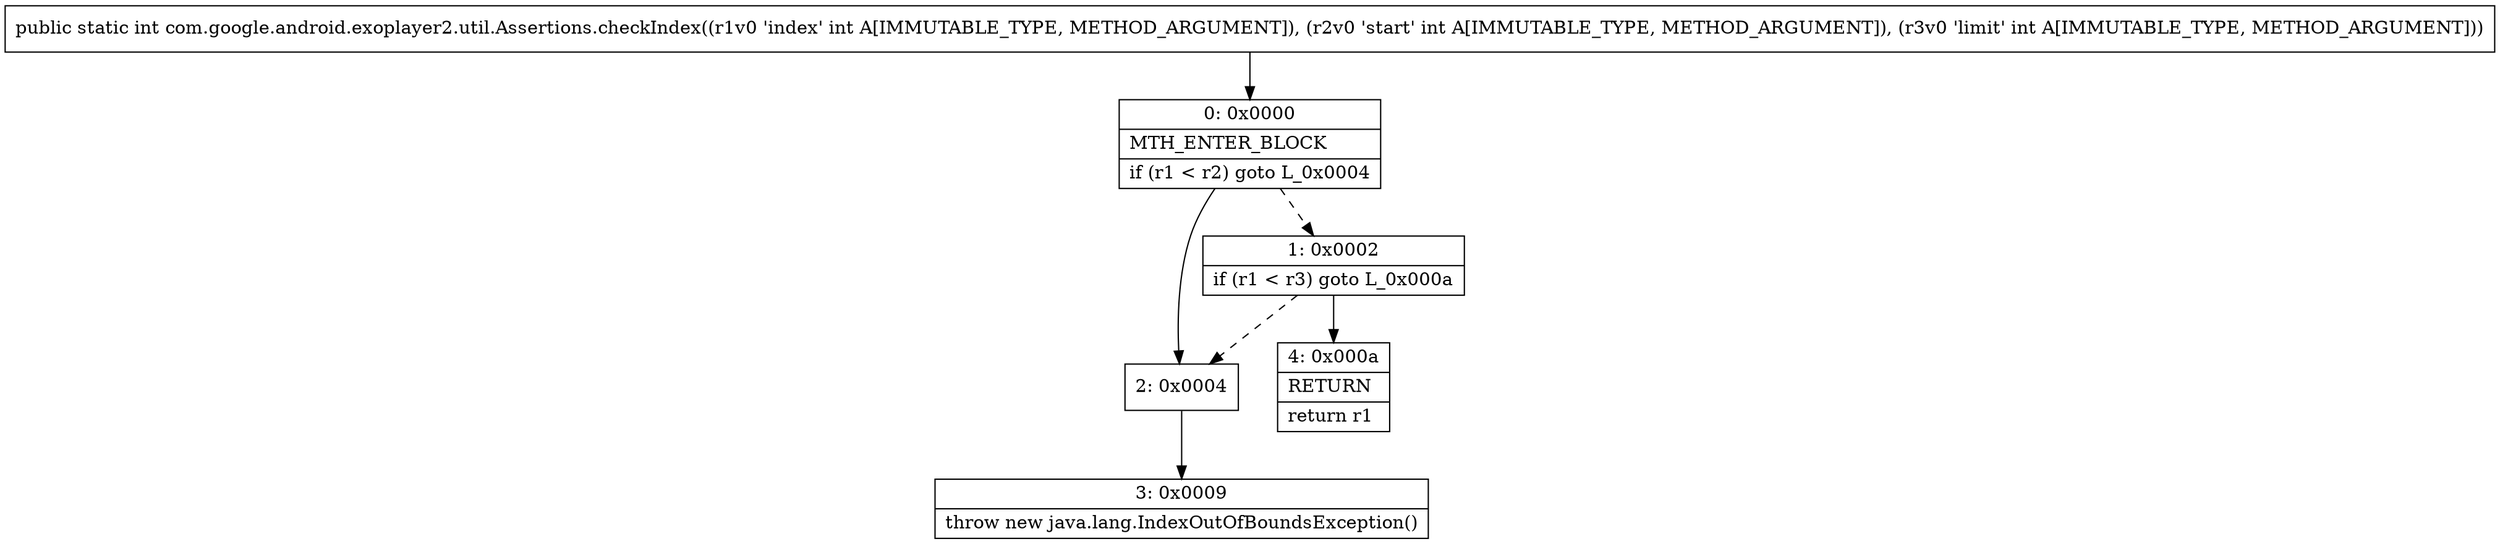 digraph "CFG forcom.google.android.exoplayer2.util.Assertions.checkIndex(III)I" {
Node_0 [shape=record,label="{0\:\ 0x0000|MTH_ENTER_BLOCK\l|if (r1 \< r2) goto L_0x0004\l}"];
Node_1 [shape=record,label="{1\:\ 0x0002|if (r1 \< r3) goto L_0x000a\l}"];
Node_2 [shape=record,label="{2\:\ 0x0004}"];
Node_3 [shape=record,label="{3\:\ 0x0009|throw new java.lang.IndexOutOfBoundsException()\l}"];
Node_4 [shape=record,label="{4\:\ 0x000a|RETURN\l|return r1\l}"];
MethodNode[shape=record,label="{public static int com.google.android.exoplayer2.util.Assertions.checkIndex((r1v0 'index' int A[IMMUTABLE_TYPE, METHOD_ARGUMENT]), (r2v0 'start' int A[IMMUTABLE_TYPE, METHOD_ARGUMENT]), (r3v0 'limit' int A[IMMUTABLE_TYPE, METHOD_ARGUMENT])) }"];
MethodNode -> Node_0;
Node_0 -> Node_1[style=dashed];
Node_0 -> Node_2;
Node_1 -> Node_2[style=dashed];
Node_1 -> Node_4;
Node_2 -> Node_3;
}

